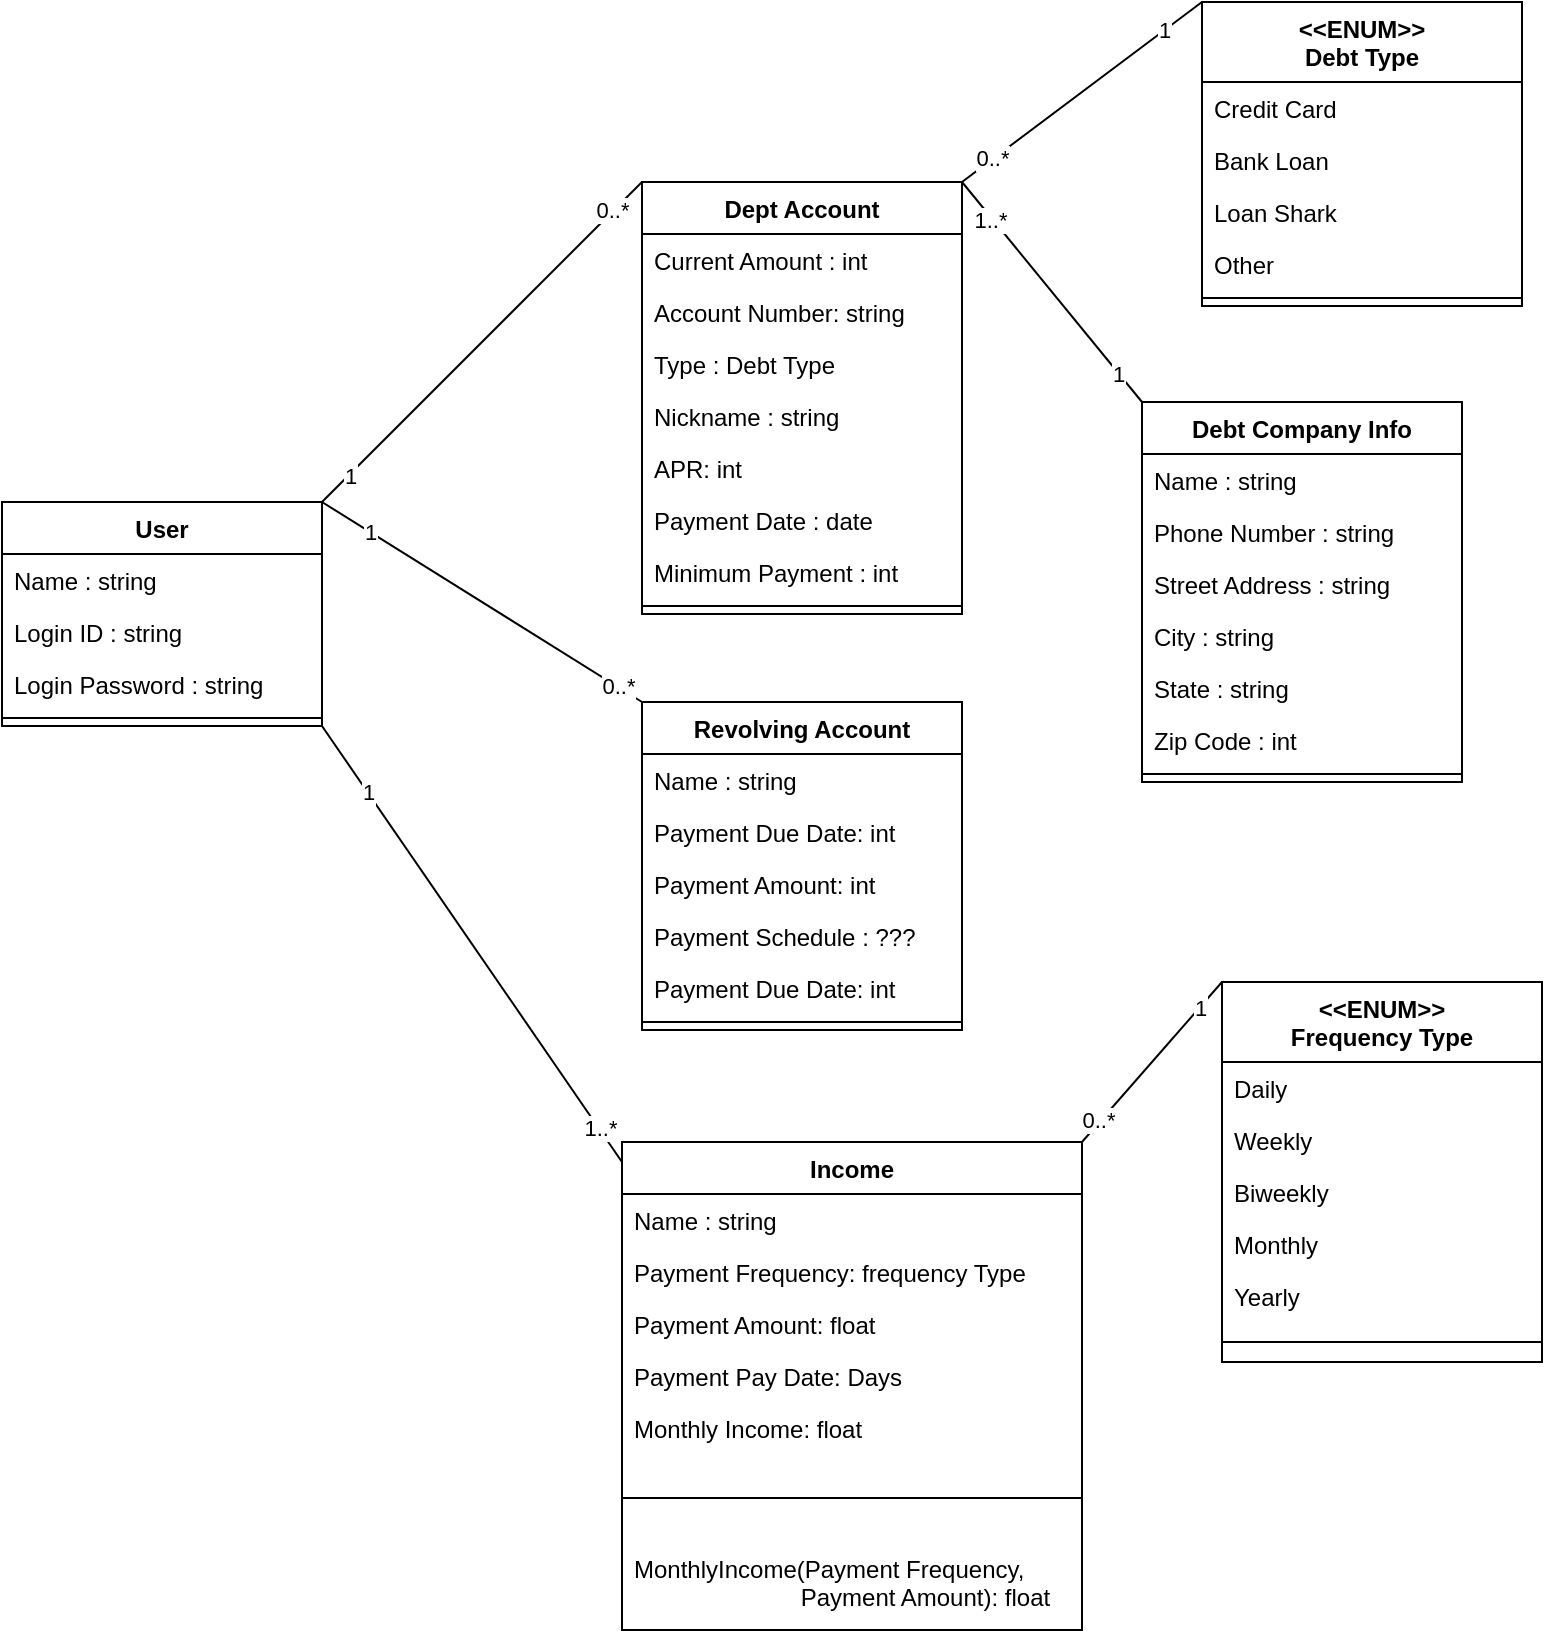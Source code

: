 <mxfile version="14.9.4" type="github">
  <diagram id="C5RBs43oDa-KdzZeNtuy" name="Page-1">
    <mxGraphModel dx="981" dy="526" grid="1" gridSize="10" guides="1" tooltips="1" connect="1" arrows="1" fold="1" page="1" pageScale="1" pageWidth="827" pageHeight="1169" math="0" shadow="0">
      <root>
        <mxCell id="WIyWlLk6GJQsqaUBKTNV-0" />
        <mxCell id="WIyWlLk6GJQsqaUBKTNV-1" parent="WIyWlLk6GJQsqaUBKTNV-0" />
        <mxCell id="2ctmbRKMQEPnxCyGEqB2-3" value="Debt Company Info" style="swimlane;fontStyle=1;align=center;verticalAlign=top;childLayout=stackLayout;horizontal=1;startSize=26;horizontalStack=0;resizeParent=1;resizeParentMax=0;resizeLast=0;collapsible=1;marginBottom=0;" parent="WIyWlLk6GJQsqaUBKTNV-1" vertex="1">
          <mxGeometry x="610" y="310" width="160" height="190" as="geometry" />
        </mxCell>
        <mxCell id="2ctmbRKMQEPnxCyGEqB2-4" value="Name : string" style="text;strokeColor=none;fillColor=none;align=left;verticalAlign=top;spacingLeft=4;spacingRight=4;overflow=hidden;rotatable=0;points=[[0,0.5],[1,0.5]];portConstraint=eastwest;" parent="2ctmbRKMQEPnxCyGEqB2-3" vertex="1">
          <mxGeometry y="26" width="160" height="26" as="geometry" />
        </mxCell>
        <mxCell id="2ctmbRKMQEPnxCyGEqB2-7" value="Phone Number : string" style="text;strokeColor=none;fillColor=none;align=left;verticalAlign=top;spacingLeft=4;spacingRight=4;overflow=hidden;rotatable=0;points=[[0,0.5],[1,0.5]];portConstraint=eastwest;" parent="2ctmbRKMQEPnxCyGEqB2-3" vertex="1">
          <mxGeometry y="52" width="160" height="26" as="geometry" />
        </mxCell>
        <mxCell id="2ctmbRKMQEPnxCyGEqB2-8" value="Street Address : string" style="text;strokeColor=none;fillColor=none;align=left;verticalAlign=top;spacingLeft=4;spacingRight=4;overflow=hidden;rotatable=0;points=[[0,0.5],[1,0.5]];portConstraint=eastwest;" parent="2ctmbRKMQEPnxCyGEqB2-3" vertex="1">
          <mxGeometry y="78" width="160" height="26" as="geometry" />
        </mxCell>
        <mxCell id="2ctmbRKMQEPnxCyGEqB2-11" value="City : string" style="text;strokeColor=none;fillColor=none;align=left;verticalAlign=top;spacingLeft=4;spacingRight=4;overflow=hidden;rotatable=0;points=[[0,0.5],[1,0.5]];portConstraint=eastwest;" parent="2ctmbRKMQEPnxCyGEqB2-3" vertex="1">
          <mxGeometry y="104" width="160" height="26" as="geometry" />
        </mxCell>
        <mxCell id="2ctmbRKMQEPnxCyGEqB2-9" value="State : string" style="text;strokeColor=none;fillColor=none;align=left;verticalAlign=top;spacingLeft=4;spacingRight=4;overflow=hidden;rotatable=0;points=[[0,0.5],[1,0.5]];portConstraint=eastwest;" parent="2ctmbRKMQEPnxCyGEqB2-3" vertex="1">
          <mxGeometry y="130" width="160" height="26" as="geometry" />
        </mxCell>
        <mxCell id="2ctmbRKMQEPnxCyGEqB2-10" value="Zip Code : int" style="text;strokeColor=none;fillColor=none;align=left;verticalAlign=top;spacingLeft=4;spacingRight=4;overflow=hidden;rotatable=0;points=[[0,0.5],[1,0.5]];portConstraint=eastwest;" parent="2ctmbRKMQEPnxCyGEqB2-3" vertex="1">
          <mxGeometry y="156" width="160" height="26" as="geometry" />
        </mxCell>
        <mxCell id="2ctmbRKMQEPnxCyGEqB2-5" value="" style="line;strokeWidth=1;fillColor=none;align=left;verticalAlign=middle;spacingTop=-1;spacingLeft=3;spacingRight=3;rotatable=0;labelPosition=right;points=[];portConstraint=eastwest;" parent="2ctmbRKMQEPnxCyGEqB2-3" vertex="1">
          <mxGeometry y="182" width="160" height="8" as="geometry" />
        </mxCell>
        <mxCell id="2ctmbRKMQEPnxCyGEqB2-12" value="Dept Account" style="swimlane;fontStyle=1;align=center;verticalAlign=top;childLayout=stackLayout;horizontal=1;startSize=26;horizontalStack=0;resizeParent=1;resizeParentMax=0;resizeLast=0;collapsible=1;marginBottom=0;" parent="WIyWlLk6GJQsqaUBKTNV-1" vertex="1">
          <mxGeometry x="360" y="200" width="160" height="216" as="geometry" />
        </mxCell>
        <mxCell id="2ctmbRKMQEPnxCyGEqB2-13" value="Current Amount : int" style="text;strokeColor=none;fillColor=none;align=left;verticalAlign=top;spacingLeft=4;spacingRight=4;overflow=hidden;rotatable=0;points=[[0,0.5],[1,0.5]];portConstraint=eastwest;" parent="2ctmbRKMQEPnxCyGEqB2-12" vertex="1">
          <mxGeometry y="26" width="160" height="26" as="geometry" />
        </mxCell>
        <mxCell id="2ctmbRKMQEPnxCyGEqB2-16" value="Account Number: string" style="text;strokeColor=none;fillColor=none;align=left;verticalAlign=top;spacingLeft=4;spacingRight=4;overflow=hidden;rotatable=0;points=[[0,0.5],[1,0.5]];portConstraint=eastwest;" parent="2ctmbRKMQEPnxCyGEqB2-12" vertex="1">
          <mxGeometry y="52" width="160" height="26" as="geometry" />
        </mxCell>
        <mxCell id="2ctmbRKMQEPnxCyGEqB2-17" value="Type : Debt Type" style="text;strokeColor=none;fillColor=none;align=left;verticalAlign=top;spacingLeft=4;spacingRight=4;overflow=hidden;rotatable=0;points=[[0,0.5],[1,0.5]];portConstraint=eastwest;" parent="2ctmbRKMQEPnxCyGEqB2-12" vertex="1">
          <mxGeometry y="78" width="160" height="26" as="geometry" />
        </mxCell>
        <mxCell id="2ctmbRKMQEPnxCyGEqB2-18" value="Nickname : string" style="text;strokeColor=none;fillColor=none;align=left;verticalAlign=top;spacingLeft=4;spacingRight=4;overflow=hidden;rotatable=0;points=[[0,0.5],[1,0.5]];portConstraint=eastwest;" parent="2ctmbRKMQEPnxCyGEqB2-12" vertex="1">
          <mxGeometry y="104" width="160" height="26" as="geometry" />
        </mxCell>
        <mxCell id="2ctmbRKMQEPnxCyGEqB2-19" value="APR: int" style="text;strokeColor=none;fillColor=none;align=left;verticalAlign=top;spacingLeft=4;spacingRight=4;overflow=hidden;rotatable=0;points=[[0,0.5],[1,0.5]];portConstraint=eastwest;" parent="2ctmbRKMQEPnxCyGEqB2-12" vertex="1">
          <mxGeometry y="130" width="160" height="26" as="geometry" />
        </mxCell>
        <mxCell id="2ctmbRKMQEPnxCyGEqB2-35" value="Payment Date : date" style="text;strokeColor=none;fillColor=none;align=left;verticalAlign=top;spacingLeft=4;spacingRight=4;overflow=hidden;rotatable=0;points=[[0,0.5],[1,0.5]];portConstraint=eastwest;" parent="2ctmbRKMQEPnxCyGEqB2-12" vertex="1">
          <mxGeometry y="156" width="160" height="26" as="geometry" />
        </mxCell>
        <mxCell id="2ctmbRKMQEPnxCyGEqB2-36" value="Minimum Payment : int" style="text;strokeColor=none;fillColor=none;align=left;verticalAlign=top;spacingLeft=4;spacingRight=4;overflow=hidden;rotatable=0;points=[[0,0.5],[1,0.5]];portConstraint=eastwest;" parent="2ctmbRKMQEPnxCyGEqB2-12" vertex="1">
          <mxGeometry y="182" width="160" height="26" as="geometry" />
        </mxCell>
        <mxCell id="2ctmbRKMQEPnxCyGEqB2-14" value="" style="line;strokeWidth=1;fillColor=none;align=left;verticalAlign=middle;spacingTop=-1;spacingLeft=3;spacingRight=3;rotatable=0;labelPosition=right;points=[];portConstraint=eastwest;" parent="2ctmbRKMQEPnxCyGEqB2-12" vertex="1">
          <mxGeometry y="208" width="160" height="8" as="geometry" />
        </mxCell>
        <mxCell id="2ctmbRKMQEPnxCyGEqB2-20" value="&lt;&lt;ENUM&gt;&gt;&#xa;Debt Type" style="swimlane;fontStyle=1;align=center;verticalAlign=top;childLayout=stackLayout;horizontal=1;startSize=40;horizontalStack=0;resizeParent=1;resizeParentMax=0;resizeLast=0;collapsible=1;marginBottom=0;" parent="WIyWlLk6GJQsqaUBKTNV-1" vertex="1">
          <mxGeometry x="640" y="110" width="160" height="152" as="geometry" />
        </mxCell>
        <mxCell id="2ctmbRKMQEPnxCyGEqB2-21" value="Credit Card" style="text;strokeColor=none;fillColor=none;align=left;verticalAlign=top;spacingLeft=4;spacingRight=4;overflow=hidden;rotatable=0;points=[[0,0.5],[1,0.5]];portConstraint=eastwest;" parent="2ctmbRKMQEPnxCyGEqB2-20" vertex="1">
          <mxGeometry y="40" width="160" height="26" as="geometry" />
        </mxCell>
        <mxCell id="2ctmbRKMQEPnxCyGEqB2-24" value="Bank Loan" style="text;strokeColor=none;fillColor=none;align=left;verticalAlign=top;spacingLeft=4;spacingRight=4;overflow=hidden;rotatable=0;points=[[0,0.5],[1,0.5]];portConstraint=eastwest;" parent="2ctmbRKMQEPnxCyGEqB2-20" vertex="1">
          <mxGeometry y="66" width="160" height="26" as="geometry" />
        </mxCell>
        <mxCell id="2ctmbRKMQEPnxCyGEqB2-25" value="Loan Shark" style="text;strokeColor=none;fillColor=none;align=left;verticalAlign=top;spacingLeft=4;spacingRight=4;overflow=hidden;rotatable=0;points=[[0,0.5],[1,0.5]];portConstraint=eastwest;" parent="2ctmbRKMQEPnxCyGEqB2-20" vertex="1">
          <mxGeometry y="92" width="160" height="26" as="geometry" />
        </mxCell>
        <mxCell id="2ctmbRKMQEPnxCyGEqB2-26" value="Other" style="text;strokeColor=none;fillColor=none;align=left;verticalAlign=top;spacingLeft=4;spacingRight=4;overflow=hidden;rotatable=0;points=[[0,0.5],[1,0.5]];portConstraint=eastwest;" parent="2ctmbRKMQEPnxCyGEqB2-20" vertex="1">
          <mxGeometry y="118" width="160" height="26" as="geometry" />
        </mxCell>
        <mxCell id="2ctmbRKMQEPnxCyGEqB2-22" value="" style="line;strokeWidth=1;fillColor=none;align=left;verticalAlign=middle;spacingTop=-1;spacingLeft=3;spacingRight=3;rotatable=0;labelPosition=right;points=[];portConstraint=eastwest;" parent="2ctmbRKMQEPnxCyGEqB2-20" vertex="1">
          <mxGeometry y="144" width="160" height="8" as="geometry" />
        </mxCell>
        <mxCell id="2ctmbRKMQEPnxCyGEqB2-37" value="Revolving Account" style="swimlane;fontStyle=1;align=center;verticalAlign=top;childLayout=stackLayout;horizontal=1;startSize=26;horizontalStack=0;resizeParent=1;resizeParentMax=0;resizeLast=0;collapsible=1;marginBottom=0;" parent="WIyWlLk6GJQsqaUBKTNV-1" vertex="1">
          <mxGeometry x="360" y="460" width="160" height="164" as="geometry" />
        </mxCell>
        <mxCell id="2ctmbRKMQEPnxCyGEqB2-44" value="Name : string" style="text;strokeColor=none;fillColor=none;align=left;verticalAlign=top;spacingLeft=4;spacingRight=4;overflow=hidden;rotatable=0;points=[[0,0.5],[1,0.5]];portConstraint=eastwest;" parent="2ctmbRKMQEPnxCyGEqB2-37" vertex="1">
          <mxGeometry y="26" width="160" height="26" as="geometry" />
        </mxCell>
        <mxCell id="2ctmbRKMQEPnxCyGEqB2-42" value="Payment Due Date: int" style="text;strokeColor=none;fillColor=none;align=left;verticalAlign=top;spacingLeft=4;spacingRight=4;overflow=hidden;rotatable=0;points=[[0,0.5],[1,0.5]];portConstraint=eastwest;" parent="2ctmbRKMQEPnxCyGEqB2-37" vertex="1">
          <mxGeometry y="52" width="160" height="26" as="geometry" />
        </mxCell>
        <mxCell id="2ctmbRKMQEPnxCyGEqB2-38" value="Payment Amount: int" style="text;strokeColor=none;fillColor=none;align=left;verticalAlign=top;spacingLeft=4;spacingRight=4;overflow=hidden;rotatable=0;points=[[0,0.5],[1,0.5]];portConstraint=eastwest;" parent="2ctmbRKMQEPnxCyGEqB2-37" vertex="1">
          <mxGeometry y="78" width="160" height="26" as="geometry" />
        </mxCell>
        <mxCell id="2ctmbRKMQEPnxCyGEqB2-41" value="Payment Schedule : ???" style="text;strokeColor=none;fillColor=none;align=left;verticalAlign=top;spacingLeft=4;spacingRight=4;overflow=hidden;rotatable=0;points=[[0,0.5],[1,0.5]];portConstraint=eastwest;" parent="2ctmbRKMQEPnxCyGEqB2-37" vertex="1">
          <mxGeometry y="104" width="160" height="26" as="geometry" />
        </mxCell>
        <mxCell id="2ctmbRKMQEPnxCyGEqB2-43" value="Payment Due Date: int" style="text;strokeColor=none;fillColor=none;align=left;verticalAlign=top;spacingLeft=4;spacingRight=4;overflow=hidden;rotatable=0;points=[[0,0.5],[1,0.5]];portConstraint=eastwest;" parent="2ctmbRKMQEPnxCyGEqB2-37" vertex="1">
          <mxGeometry y="130" width="160" height="26" as="geometry" />
        </mxCell>
        <mxCell id="2ctmbRKMQEPnxCyGEqB2-39" value="" style="line;strokeWidth=1;fillColor=none;align=left;verticalAlign=middle;spacingTop=-1;spacingLeft=3;spacingRight=3;rotatable=0;labelPosition=right;points=[];portConstraint=eastwest;" parent="2ctmbRKMQEPnxCyGEqB2-37" vertex="1">
          <mxGeometry y="156" width="160" height="8" as="geometry" />
        </mxCell>
        <mxCell id="2ctmbRKMQEPnxCyGEqB2-45" value="User" style="swimlane;fontStyle=1;align=center;verticalAlign=top;childLayout=stackLayout;horizontal=1;startSize=26;horizontalStack=0;resizeParent=1;resizeParentMax=0;resizeLast=0;collapsible=1;marginBottom=0;" parent="WIyWlLk6GJQsqaUBKTNV-1" vertex="1">
          <mxGeometry x="40" y="360" width="160" height="112" as="geometry" />
        </mxCell>
        <mxCell id="2ctmbRKMQEPnxCyGEqB2-46" value="Name : string" style="text;strokeColor=none;fillColor=none;align=left;verticalAlign=top;spacingLeft=4;spacingRight=4;overflow=hidden;rotatable=0;points=[[0,0.5],[1,0.5]];portConstraint=eastwest;" parent="2ctmbRKMQEPnxCyGEqB2-45" vertex="1">
          <mxGeometry y="26" width="160" height="26" as="geometry" />
        </mxCell>
        <mxCell id="2ctmbRKMQEPnxCyGEqB2-49" value="Login ID : string" style="text;strokeColor=none;fillColor=none;align=left;verticalAlign=top;spacingLeft=4;spacingRight=4;overflow=hidden;rotatable=0;points=[[0,0.5],[1,0.5]];portConstraint=eastwest;" parent="2ctmbRKMQEPnxCyGEqB2-45" vertex="1">
          <mxGeometry y="52" width="160" height="26" as="geometry" />
        </mxCell>
        <mxCell id="2ctmbRKMQEPnxCyGEqB2-50" value="Login Password : string" style="text;strokeColor=none;fillColor=none;align=left;verticalAlign=top;spacingLeft=4;spacingRight=4;overflow=hidden;rotatable=0;points=[[0,0.5],[1,0.5]];portConstraint=eastwest;" parent="2ctmbRKMQEPnxCyGEqB2-45" vertex="1">
          <mxGeometry y="78" width="160" height="26" as="geometry" />
        </mxCell>
        <mxCell id="2ctmbRKMQEPnxCyGEqB2-47" value="" style="line;strokeWidth=1;fillColor=none;align=left;verticalAlign=middle;spacingTop=-1;spacingLeft=3;spacingRight=3;rotatable=0;labelPosition=right;points=[];portConstraint=eastwest;" parent="2ctmbRKMQEPnxCyGEqB2-45" vertex="1">
          <mxGeometry y="104" width="160" height="8" as="geometry" />
        </mxCell>
        <mxCell id="2ctmbRKMQEPnxCyGEqB2-51" value="" style="endArrow=none;html=1;exitX=1;exitY=0;exitDx=0;exitDy=0;entryX=0;entryY=0;entryDx=0;entryDy=0;" parent="WIyWlLk6GJQsqaUBKTNV-1" source="2ctmbRKMQEPnxCyGEqB2-45" target="2ctmbRKMQEPnxCyGEqB2-12" edge="1">
          <mxGeometry width="50" height="50" relative="1" as="geometry">
            <mxPoint x="140" y="340" as="sourcePoint" />
            <mxPoint x="190" y="290" as="targetPoint" />
          </mxGeometry>
        </mxCell>
        <mxCell id="2ctmbRKMQEPnxCyGEqB2-55" value="1" style="edgeLabel;html=1;align=center;verticalAlign=middle;resizable=0;points=[];" parent="2ctmbRKMQEPnxCyGEqB2-51" vertex="1" connectable="0">
          <mxGeometry x="-0.833" relative="1" as="geometry">
            <mxPoint as="offset" />
          </mxGeometry>
        </mxCell>
        <mxCell id="2ctmbRKMQEPnxCyGEqB2-56" value="0..*" style="edgeLabel;html=1;align=center;verticalAlign=middle;resizable=0;points=[];" parent="2ctmbRKMQEPnxCyGEqB2-51" vertex="1" connectable="0">
          <mxGeometry x="0.814" relative="1" as="geometry">
            <mxPoint y="-1" as="offset" />
          </mxGeometry>
        </mxCell>
        <mxCell id="2ctmbRKMQEPnxCyGEqB2-52" value="" style="endArrow=none;html=1;exitX=1;exitY=0;exitDx=0;exitDy=0;entryX=0;entryY=0;entryDx=0;entryDy=0;" parent="WIyWlLk6GJQsqaUBKTNV-1" source="2ctmbRKMQEPnxCyGEqB2-45" target="2ctmbRKMQEPnxCyGEqB2-37" edge="1">
          <mxGeometry width="50" height="50" relative="1" as="geometry">
            <mxPoint x="270" y="530" as="sourcePoint" />
            <mxPoint x="320" y="480" as="targetPoint" />
          </mxGeometry>
        </mxCell>
        <mxCell id="2ctmbRKMQEPnxCyGEqB2-53" value="1" style="edgeLabel;html=1;align=center;verticalAlign=middle;resizable=0;points=[];" parent="2ctmbRKMQEPnxCyGEqB2-52" vertex="1" connectable="0">
          <mxGeometry x="-0.702" relative="1" as="geometry">
            <mxPoint as="offset" />
          </mxGeometry>
        </mxCell>
        <mxCell id="2ctmbRKMQEPnxCyGEqB2-54" value="0..*" style="edgeLabel;html=1;align=center;verticalAlign=middle;resizable=0;points=[];" parent="2ctmbRKMQEPnxCyGEqB2-52" vertex="1" connectable="0">
          <mxGeometry x="0.845" relative="1" as="geometry">
            <mxPoint as="offset" />
          </mxGeometry>
        </mxCell>
        <mxCell id="2ctmbRKMQEPnxCyGEqB2-57" value="" style="endArrow=none;html=1;exitX=1;exitY=0;exitDx=0;exitDy=0;entryX=0;entryY=0;entryDx=0;entryDy=0;" parent="WIyWlLk6GJQsqaUBKTNV-1" source="2ctmbRKMQEPnxCyGEqB2-12" target="2ctmbRKMQEPnxCyGEqB2-20" edge="1">
          <mxGeometry width="50" height="50" relative="1" as="geometry">
            <mxPoint x="600" y="100" as="sourcePoint" />
            <mxPoint x="650" y="50" as="targetPoint" />
          </mxGeometry>
        </mxCell>
        <mxCell id="2ctmbRKMQEPnxCyGEqB2-59" value="1" style="edgeLabel;html=1;align=center;verticalAlign=middle;resizable=0;points=[];" parent="2ctmbRKMQEPnxCyGEqB2-57" vertex="1" connectable="0">
          <mxGeometry x="0.685" relative="1" as="geometry">
            <mxPoint as="offset" />
          </mxGeometry>
        </mxCell>
        <mxCell id="2ctmbRKMQEPnxCyGEqB2-60" value="0..*" style="edgeLabel;html=1;align=center;verticalAlign=middle;resizable=0;points=[];" parent="2ctmbRKMQEPnxCyGEqB2-57" vertex="1" connectable="0">
          <mxGeometry x="-0.744" y="1" relative="1" as="geometry">
            <mxPoint as="offset" />
          </mxGeometry>
        </mxCell>
        <mxCell id="2ctmbRKMQEPnxCyGEqB2-58" value="" style="endArrow=none;html=1;entryX=0;entryY=0;entryDx=0;entryDy=0;exitX=1;exitY=0;exitDx=0;exitDy=0;" parent="WIyWlLk6GJQsqaUBKTNV-1" source="2ctmbRKMQEPnxCyGEqB2-12" target="2ctmbRKMQEPnxCyGEqB2-3" edge="1">
          <mxGeometry width="50" height="50" relative="1" as="geometry">
            <mxPoint x="390" y="380" as="sourcePoint" />
            <mxPoint x="440" y="330" as="targetPoint" />
          </mxGeometry>
        </mxCell>
        <mxCell id="2ctmbRKMQEPnxCyGEqB2-61" value="1" style="edgeLabel;html=1;align=center;verticalAlign=middle;resizable=0;points=[];" parent="2ctmbRKMQEPnxCyGEqB2-58" vertex="1" connectable="0">
          <mxGeometry x="0.721" y="-1" relative="1" as="geometry">
            <mxPoint x="1" as="offset" />
          </mxGeometry>
        </mxCell>
        <mxCell id="2ctmbRKMQEPnxCyGEqB2-62" value="1..*" style="edgeLabel;html=1;align=center;verticalAlign=middle;resizable=0;points=[];" parent="2ctmbRKMQEPnxCyGEqB2-58" vertex="1" connectable="0">
          <mxGeometry x="-0.668" y="-1" relative="1" as="geometry">
            <mxPoint as="offset" />
          </mxGeometry>
        </mxCell>
        <mxCell id="s2_gnopaWdC2mlxxpzXU-0" value="" style="endArrow=none;html=1;exitX=1;exitY=0;exitDx=0;exitDy=0;" edge="1" parent="WIyWlLk6GJQsqaUBKTNV-1">
          <mxGeometry width="50" height="50" relative="1" as="geometry">
            <mxPoint x="200" y="472" as="sourcePoint" />
            <mxPoint x="350" y="690" as="targetPoint" />
          </mxGeometry>
        </mxCell>
        <mxCell id="s2_gnopaWdC2mlxxpzXU-1" value="1" style="edgeLabel;html=1;align=center;verticalAlign=middle;resizable=0;points=[];" vertex="1" connectable="0" parent="s2_gnopaWdC2mlxxpzXU-0">
          <mxGeometry x="-0.702" relative="1" as="geometry">
            <mxPoint as="offset" />
          </mxGeometry>
        </mxCell>
        <mxCell id="s2_gnopaWdC2mlxxpzXU-2" value="1..*" style="edgeLabel;html=1;align=center;verticalAlign=middle;resizable=0;points=[];" vertex="1" connectable="0" parent="s2_gnopaWdC2mlxxpzXU-0">
          <mxGeometry x="0.845" relative="1" as="geometry">
            <mxPoint as="offset" />
          </mxGeometry>
        </mxCell>
        <mxCell id="s2_gnopaWdC2mlxxpzXU-4" value="Income" style="swimlane;fontStyle=1;align=center;verticalAlign=top;childLayout=stackLayout;horizontal=1;startSize=26;horizontalStack=0;resizeParent=1;resizeParentMax=0;resizeLast=0;collapsible=1;marginBottom=0;" vertex="1" parent="WIyWlLk6GJQsqaUBKTNV-1">
          <mxGeometry x="350" y="680" width="230" height="244" as="geometry">
            <mxRectangle x="350" y="680" width="70" height="26" as="alternateBounds" />
          </mxGeometry>
        </mxCell>
        <mxCell id="s2_gnopaWdC2mlxxpzXU-5" value="Name : string" style="text;strokeColor=none;fillColor=none;align=left;verticalAlign=top;spacingLeft=4;spacingRight=4;overflow=hidden;rotatable=0;points=[[0,0.5],[1,0.5]];portConstraint=eastwest;" vertex="1" parent="s2_gnopaWdC2mlxxpzXU-4">
          <mxGeometry y="26" width="230" height="26" as="geometry" />
        </mxCell>
        <mxCell id="s2_gnopaWdC2mlxxpzXU-6" value="Payment Frequency: frequency Type" style="text;strokeColor=none;fillColor=none;align=left;verticalAlign=top;spacingLeft=4;spacingRight=4;overflow=hidden;rotatable=0;points=[[0,0.5],[1,0.5]];portConstraint=eastwest;" vertex="1" parent="s2_gnopaWdC2mlxxpzXU-4">
          <mxGeometry y="52" width="230" height="26" as="geometry" />
        </mxCell>
        <mxCell id="s2_gnopaWdC2mlxxpzXU-7" value="Payment Amount: float" style="text;strokeColor=none;fillColor=none;align=left;verticalAlign=top;spacingLeft=4;spacingRight=4;overflow=hidden;rotatable=0;points=[[0,0.5],[1,0.5]];portConstraint=eastwest;" vertex="1" parent="s2_gnopaWdC2mlxxpzXU-4">
          <mxGeometry y="78" width="230" height="26" as="geometry" />
        </mxCell>
        <mxCell id="s2_gnopaWdC2mlxxpzXU-9" value="Payment Pay Date: Days" style="text;strokeColor=none;fillColor=none;align=left;verticalAlign=top;spacingLeft=4;spacingRight=4;overflow=hidden;rotatable=0;points=[[0,0.5],[1,0.5]];portConstraint=eastwest;" vertex="1" parent="s2_gnopaWdC2mlxxpzXU-4">
          <mxGeometry y="104" width="230" height="26" as="geometry" />
        </mxCell>
        <mxCell id="s2_gnopaWdC2mlxxpzXU-21" value="Monthly Income: float" style="text;strokeColor=none;fillColor=none;align=left;verticalAlign=top;spacingLeft=4;spacingRight=4;overflow=hidden;rotatable=0;points=[[0,0.5],[1,0.5]];portConstraint=eastwest;" vertex="1" parent="s2_gnopaWdC2mlxxpzXU-4">
          <mxGeometry y="130" width="230" height="26" as="geometry" />
        </mxCell>
        <mxCell id="s2_gnopaWdC2mlxxpzXU-10" value="" style="line;strokeWidth=1;fillColor=none;align=left;verticalAlign=middle;spacingTop=-1;spacingLeft=3;spacingRight=3;rotatable=0;labelPosition=right;points=[];portConstraint=eastwest;" vertex="1" parent="s2_gnopaWdC2mlxxpzXU-4">
          <mxGeometry y="156" width="230" height="44" as="geometry" />
        </mxCell>
        <mxCell id="s2_gnopaWdC2mlxxpzXU-12" value="MonthlyIncome(Payment Frequency,&#xa;                         Payment Amount): float" style="text;strokeColor=none;fillColor=none;align=left;verticalAlign=top;spacingLeft=4;spacingRight=4;overflow=hidden;rotatable=0;points=[[0,0.5],[1,0.5]];portConstraint=eastwest;" vertex="1" parent="s2_gnopaWdC2mlxxpzXU-4">
          <mxGeometry y="200" width="230" height="44" as="geometry" />
        </mxCell>
        <mxCell id="s2_gnopaWdC2mlxxpzXU-22" value="&lt;&lt;ENUM&gt;&gt;&#xa;Frequency Type" style="swimlane;fontStyle=1;align=center;verticalAlign=top;childLayout=stackLayout;horizontal=1;startSize=40;horizontalStack=0;resizeParent=1;resizeParentMax=0;resizeLast=0;collapsible=1;marginBottom=0;" vertex="1" parent="WIyWlLk6GJQsqaUBKTNV-1">
          <mxGeometry x="650" y="600" width="160" height="190" as="geometry" />
        </mxCell>
        <mxCell id="s2_gnopaWdC2mlxxpzXU-23" value="Daily    " style="text;strokeColor=none;fillColor=none;align=left;verticalAlign=top;spacingLeft=4;spacingRight=4;overflow=hidden;rotatable=0;points=[[0,0.5],[1,0.5]];portConstraint=eastwest;" vertex="1" parent="s2_gnopaWdC2mlxxpzXU-22">
          <mxGeometry y="40" width="160" height="26" as="geometry" />
        </mxCell>
        <mxCell id="s2_gnopaWdC2mlxxpzXU-24" value="Weekly" style="text;strokeColor=none;fillColor=none;align=left;verticalAlign=top;spacingLeft=4;spacingRight=4;overflow=hidden;rotatable=0;points=[[0,0.5],[1,0.5]];portConstraint=eastwest;" vertex="1" parent="s2_gnopaWdC2mlxxpzXU-22">
          <mxGeometry y="66" width="160" height="26" as="geometry" />
        </mxCell>
        <mxCell id="s2_gnopaWdC2mlxxpzXU-25" value="Biweekly" style="text;strokeColor=none;fillColor=none;align=left;verticalAlign=top;spacingLeft=4;spacingRight=4;overflow=hidden;rotatable=0;points=[[0,0.5],[1,0.5]];portConstraint=eastwest;" vertex="1" parent="s2_gnopaWdC2mlxxpzXU-22">
          <mxGeometry y="92" width="160" height="26" as="geometry" />
        </mxCell>
        <mxCell id="s2_gnopaWdC2mlxxpzXU-26" value="Monthly" style="text;strokeColor=none;fillColor=none;align=left;verticalAlign=top;spacingLeft=4;spacingRight=4;overflow=hidden;rotatable=0;points=[[0,0.5],[1,0.5]];portConstraint=eastwest;" vertex="1" parent="s2_gnopaWdC2mlxxpzXU-22">
          <mxGeometry y="118" width="160" height="26" as="geometry" />
        </mxCell>
        <mxCell id="s2_gnopaWdC2mlxxpzXU-28" value="Yearly" style="text;strokeColor=none;fillColor=none;align=left;verticalAlign=top;spacingLeft=4;spacingRight=4;overflow=hidden;rotatable=0;points=[[0,0.5],[1,0.5]];portConstraint=eastwest;" vertex="1" parent="s2_gnopaWdC2mlxxpzXU-22">
          <mxGeometry y="144" width="160" height="26" as="geometry" />
        </mxCell>
        <mxCell id="s2_gnopaWdC2mlxxpzXU-27" value="" style="line;strokeWidth=1;fillColor=none;align=left;verticalAlign=middle;spacingTop=-1;spacingLeft=3;spacingRight=3;rotatable=0;labelPosition=right;points=[];portConstraint=eastwest;" vertex="1" parent="s2_gnopaWdC2mlxxpzXU-22">
          <mxGeometry y="170" width="160" height="20" as="geometry" />
        </mxCell>
        <mxCell id="s2_gnopaWdC2mlxxpzXU-36" value="" style="endArrow=none;html=1;exitX=1;exitY=0;exitDx=0;exitDy=0;entryX=0;entryY=0;entryDx=0;entryDy=0;" edge="1" parent="WIyWlLk6GJQsqaUBKTNV-1" source="s2_gnopaWdC2mlxxpzXU-4" target="s2_gnopaWdC2mlxxpzXU-22">
          <mxGeometry width="50" height="50" relative="1" as="geometry">
            <mxPoint x="560" y="640" as="sourcePoint" />
            <mxPoint x="680" y="550" as="targetPoint" />
          </mxGeometry>
        </mxCell>
        <mxCell id="s2_gnopaWdC2mlxxpzXU-37" value="1" style="edgeLabel;html=1;align=center;verticalAlign=middle;resizable=0;points=[];" vertex="1" connectable="0" parent="s2_gnopaWdC2mlxxpzXU-36">
          <mxGeometry x="0.685" relative="1" as="geometry">
            <mxPoint as="offset" />
          </mxGeometry>
        </mxCell>
        <mxCell id="s2_gnopaWdC2mlxxpzXU-38" value="0..*" style="edgeLabel;html=1;align=center;verticalAlign=middle;resizable=0;points=[];" vertex="1" connectable="0" parent="s2_gnopaWdC2mlxxpzXU-36">
          <mxGeometry x="-0.744" y="1" relative="1" as="geometry">
            <mxPoint as="offset" />
          </mxGeometry>
        </mxCell>
      </root>
    </mxGraphModel>
  </diagram>
</mxfile>
